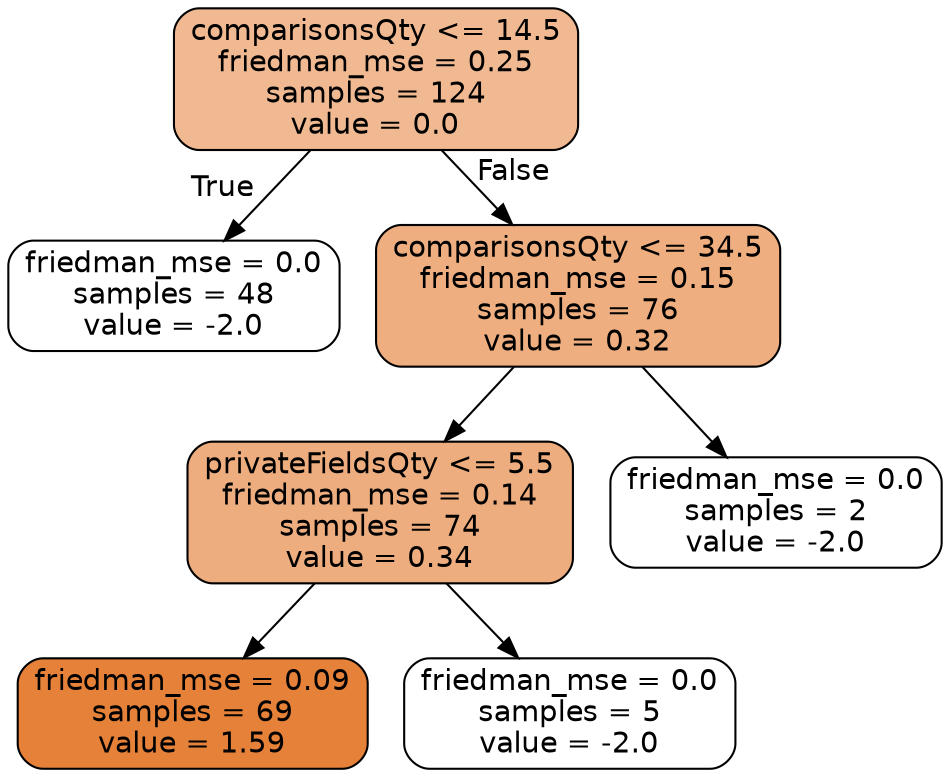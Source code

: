 digraph Tree {
node [shape=box, style="filled, rounded", color="black", fontname="helvetica"] ;
edge [fontname="helvetica"] ;
0 [label="comparisonsQty <= 14.5\nfriedman_mse = 0.25\nsamples = 124\nvalue = 0.0", fillcolor="#f1b991"] ;
1 [label="friedman_mse = 0.0\nsamples = 48\nvalue = -2.0", fillcolor="#ffffff"] ;
0 -> 1 [labeldistance=2.5, labelangle=45, headlabel="True"] ;
2 [label="comparisonsQty <= 34.5\nfriedman_mse = 0.15\nsamples = 76\nvalue = 0.32", fillcolor="#eeae7f"] ;
0 -> 2 [labeldistance=2.5, labelangle=-45, headlabel="False"] ;
3 [label="privateFieldsQty <= 5.5\nfriedman_mse = 0.14\nsamples = 74\nvalue = 0.34", fillcolor="#eead7e"] ;
2 -> 3 ;
5 [label="friedman_mse = 0.09\nsamples = 69\nvalue = 1.59", fillcolor="#e58139"] ;
3 -> 5 ;
6 [label="friedman_mse = 0.0\nsamples = 5\nvalue = -2.0", fillcolor="#ffffff"] ;
3 -> 6 ;
4 [label="friedman_mse = 0.0\nsamples = 2\nvalue = -2.0", fillcolor="#ffffff"] ;
2 -> 4 ;
}